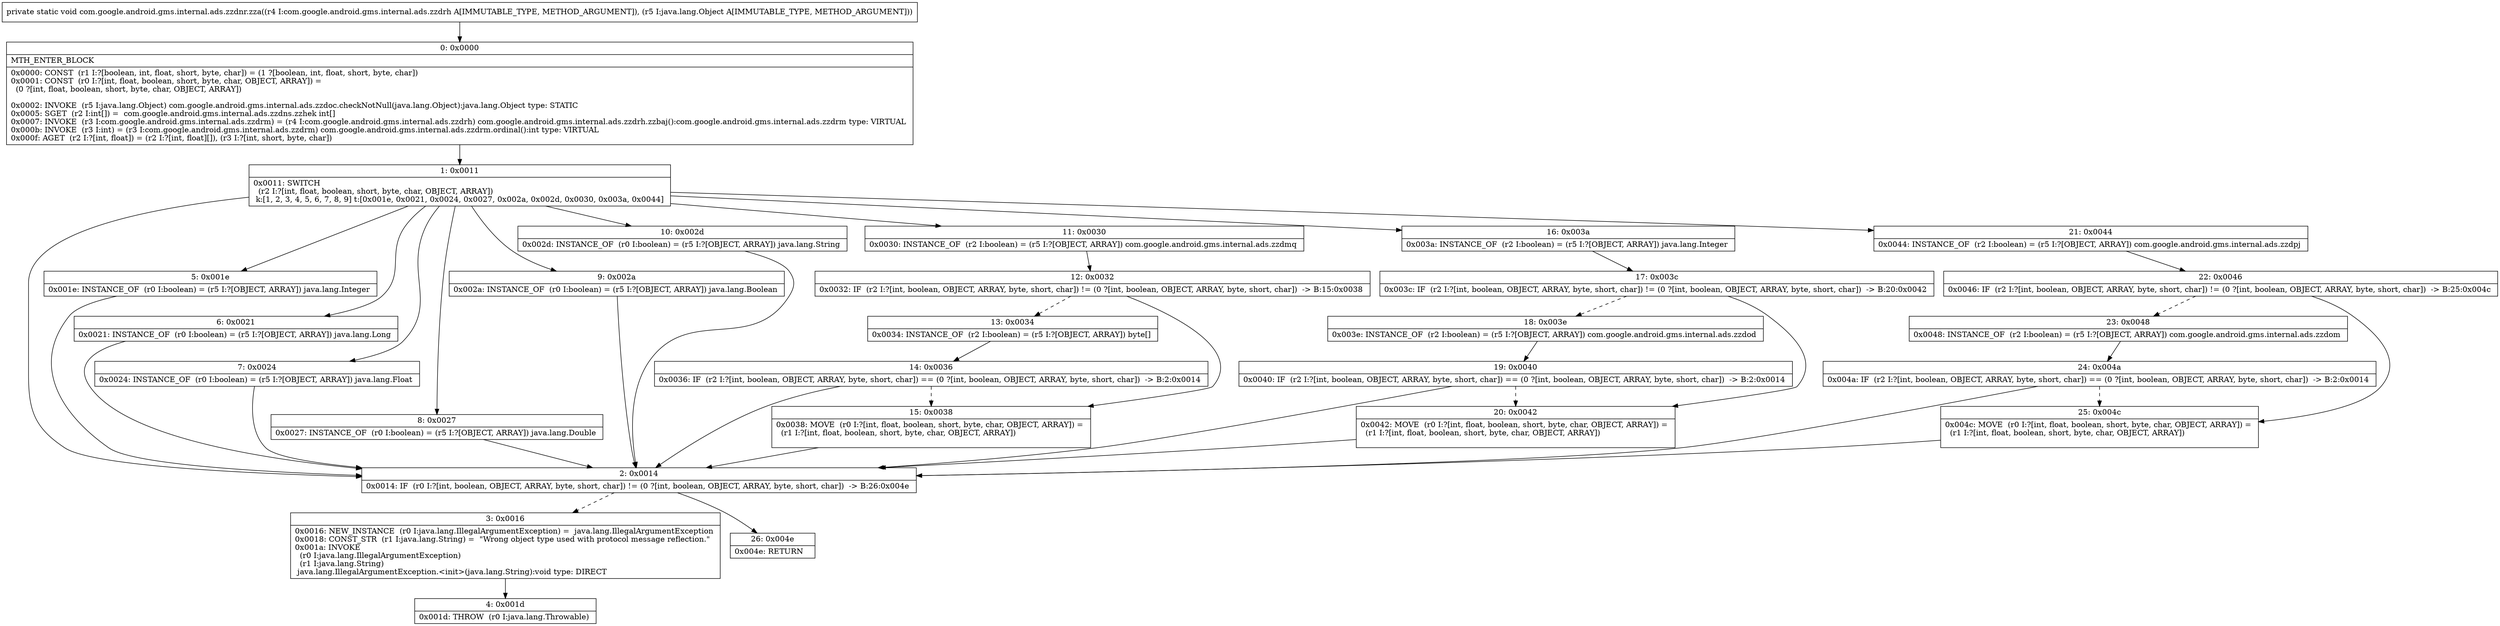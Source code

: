 digraph "CFG forcom.google.android.gms.internal.ads.zzdnr.zza(Lcom\/google\/android\/gms\/internal\/ads\/zzdrh;Ljava\/lang\/Object;)V" {
Node_0 [shape=record,label="{0\:\ 0x0000|MTH_ENTER_BLOCK\l|0x0000: CONST  (r1 I:?[boolean, int, float, short, byte, char]) = (1 ?[boolean, int, float, short, byte, char]) \l0x0001: CONST  (r0 I:?[int, float, boolean, short, byte, char, OBJECT, ARRAY]) = \l  (0 ?[int, float, boolean, short, byte, char, OBJECT, ARRAY])\l \l0x0002: INVOKE  (r5 I:java.lang.Object) com.google.android.gms.internal.ads.zzdoc.checkNotNull(java.lang.Object):java.lang.Object type: STATIC \l0x0005: SGET  (r2 I:int[]) =  com.google.android.gms.internal.ads.zzdns.zzhek int[] \l0x0007: INVOKE  (r3 I:com.google.android.gms.internal.ads.zzdrm) = (r4 I:com.google.android.gms.internal.ads.zzdrh) com.google.android.gms.internal.ads.zzdrh.zzbaj():com.google.android.gms.internal.ads.zzdrm type: VIRTUAL \l0x000b: INVOKE  (r3 I:int) = (r3 I:com.google.android.gms.internal.ads.zzdrm) com.google.android.gms.internal.ads.zzdrm.ordinal():int type: VIRTUAL \l0x000f: AGET  (r2 I:?[int, float]) = (r2 I:?[int, float][]), (r3 I:?[int, short, byte, char]) \l}"];
Node_1 [shape=record,label="{1\:\ 0x0011|0x0011: SWITCH  \l  (r2 I:?[int, float, boolean, short, byte, char, OBJECT, ARRAY])\l k:[1, 2, 3, 4, 5, 6, 7, 8, 9] t:[0x001e, 0x0021, 0x0024, 0x0027, 0x002a, 0x002d, 0x0030, 0x003a, 0x0044] \l}"];
Node_2 [shape=record,label="{2\:\ 0x0014|0x0014: IF  (r0 I:?[int, boolean, OBJECT, ARRAY, byte, short, char]) != (0 ?[int, boolean, OBJECT, ARRAY, byte, short, char])  \-\> B:26:0x004e \l}"];
Node_3 [shape=record,label="{3\:\ 0x0016|0x0016: NEW_INSTANCE  (r0 I:java.lang.IllegalArgumentException) =  java.lang.IllegalArgumentException \l0x0018: CONST_STR  (r1 I:java.lang.String) =  \"Wrong object type used with protocol message reflection.\" \l0x001a: INVOKE  \l  (r0 I:java.lang.IllegalArgumentException)\l  (r1 I:java.lang.String)\l java.lang.IllegalArgumentException.\<init\>(java.lang.String):void type: DIRECT \l}"];
Node_4 [shape=record,label="{4\:\ 0x001d|0x001d: THROW  (r0 I:java.lang.Throwable) \l}"];
Node_5 [shape=record,label="{5\:\ 0x001e|0x001e: INSTANCE_OF  (r0 I:boolean) = (r5 I:?[OBJECT, ARRAY]) java.lang.Integer \l}"];
Node_6 [shape=record,label="{6\:\ 0x0021|0x0021: INSTANCE_OF  (r0 I:boolean) = (r5 I:?[OBJECT, ARRAY]) java.lang.Long \l}"];
Node_7 [shape=record,label="{7\:\ 0x0024|0x0024: INSTANCE_OF  (r0 I:boolean) = (r5 I:?[OBJECT, ARRAY]) java.lang.Float \l}"];
Node_8 [shape=record,label="{8\:\ 0x0027|0x0027: INSTANCE_OF  (r0 I:boolean) = (r5 I:?[OBJECT, ARRAY]) java.lang.Double \l}"];
Node_9 [shape=record,label="{9\:\ 0x002a|0x002a: INSTANCE_OF  (r0 I:boolean) = (r5 I:?[OBJECT, ARRAY]) java.lang.Boolean \l}"];
Node_10 [shape=record,label="{10\:\ 0x002d|0x002d: INSTANCE_OF  (r0 I:boolean) = (r5 I:?[OBJECT, ARRAY]) java.lang.String \l}"];
Node_11 [shape=record,label="{11\:\ 0x0030|0x0030: INSTANCE_OF  (r2 I:boolean) = (r5 I:?[OBJECT, ARRAY]) com.google.android.gms.internal.ads.zzdmq \l}"];
Node_12 [shape=record,label="{12\:\ 0x0032|0x0032: IF  (r2 I:?[int, boolean, OBJECT, ARRAY, byte, short, char]) != (0 ?[int, boolean, OBJECT, ARRAY, byte, short, char])  \-\> B:15:0x0038 \l}"];
Node_13 [shape=record,label="{13\:\ 0x0034|0x0034: INSTANCE_OF  (r2 I:boolean) = (r5 I:?[OBJECT, ARRAY]) byte[] \l}"];
Node_14 [shape=record,label="{14\:\ 0x0036|0x0036: IF  (r2 I:?[int, boolean, OBJECT, ARRAY, byte, short, char]) == (0 ?[int, boolean, OBJECT, ARRAY, byte, short, char])  \-\> B:2:0x0014 \l}"];
Node_15 [shape=record,label="{15\:\ 0x0038|0x0038: MOVE  (r0 I:?[int, float, boolean, short, byte, char, OBJECT, ARRAY]) = \l  (r1 I:?[int, float, boolean, short, byte, char, OBJECT, ARRAY])\l \l}"];
Node_16 [shape=record,label="{16\:\ 0x003a|0x003a: INSTANCE_OF  (r2 I:boolean) = (r5 I:?[OBJECT, ARRAY]) java.lang.Integer \l}"];
Node_17 [shape=record,label="{17\:\ 0x003c|0x003c: IF  (r2 I:?[int, boolean, OBJECT, ARRAY, byte, short, char]) != (0 ?[int, boolean, OBJECT, ARRAY, byte, short, char])  \-\> B:20:0x0042 \l}"];
Node_18 [shape=record,label="{18\:\ 0x003e|0x003e: INSTANCE_OF  (r2 I:boolean) = (r5 I:?[OBJECT, ARRAY]) com.google.android.gms.internal.ads.zzdod \l}"];
Node_19 [shape=record,label="{19\:\ 0x0040|0x0040: IF  (r2 I:?[int, boolean, OBJECT, ARRAY, byte, short, char]) == (0 ?[int, boolean, OBJECT, ARRAY, byte, short, char])  \-\> B:2:0x0014 \l}"];
Node_20 [shape=record,label="{20\:\ 0x0042|0x0042: MOVE  (r0 I:?[int, float, boolean, short, byte, char, OBJECT, ARRAY]) = \l  (r1 I:?[int, float, boolean, short, byte, char, OBJECT, ARRAY])\l \l}"];
Node_21 [shape=record,label="{21\:\ 0x0044|0x0044: INSTANCE_OF  (r2 I:boolean) = (r5 I:?[OBJECT, ARRAY]) com.google.android.gms.internal.ads.zzdpj \l}"];
Node_22 [shape=record,label="{22\:\ 0x0046|0x0046: IF  (r2 I:?[int, boolean, OBJECT, ARRAY, byte, short, char]) != (0 ?[int, boolean, OBJECT, ARRAY, byte, short, char])  \-\> B:25:0x004c \l}"];
Node_23 [shape=record,label="{23\:\ 0x0048|0x0048: INSTANCE_OF  (r2 I:boolean) = (r5 I:?[OBJECT, ARRAY]) com.google.android.gms.internal.ads.zzdom \l}"];
Node_24 [shape=record,label="{24\:\ 0x004a|0x004a: IF  (r2 I:?[int, boolean, OBJECT, ARRAY, byte, short, char]) == (0 ?[int, boolean, OBJECT, ARRAY, byte, short, char])  \-\> B:2:0x0014 \l}"];
Node_25 [shape=record,label="{25\:\ 0x004c|0x004c: MOVE  (r0 I:?[int, float, boolean, short, byte, char, OBJECT, ARRAY]) = \l  (r1 I:?[int, float, boolean, short, byte, char, OBJECT, ARRAY])\l \l}"];
Node_26 [shape=record,label="{26\:\ 0x004e|0x004e: RETURN   \l}"];
MethodNode[shape=record,label="{private static void com.google.android.gms.internal.ads.zzdnr.zza((r4 I:com.google.android.gms.internal.ads.zzdrh A[IMMUTABLE_TYPE, METHOD_ARGUMENT]), (r5 I:java.lang.Object A[IMMUTABLE_TYPE, METHOD_ARGUMENT])) }"];
MethodNode -> Node_0;
Node_0 -> Node_1;
Node_1 -> Node_2;
Node_1 -> Node_5;
Node_1 -> Node_6;
Node_1 -> Node_7;
Node_1 -> Node_8;
Node_1 -> Node_9;
Node_1 -> Node_10;
Node_1 -> Node_11;
Node_1 -> Node_16;
Node_1 -> Node_21;
Node_2 -> Node_3[style=dashed];
Node_2 -> Node_26;
Node_3 -> Node_4;
Node_5 -> Node_2;
Node_6 -> Node_2;
Node_7 -> Node_2;
Node_8 -> Node_2;
Node_9 -> Node_2;
Node_10 -> Node_2;
Node_11 -> Node_12;
Node_12 -> Node_13[style=dashed];
Node_12 -> Node_15;
Node_13 -> Node_14;
Node_14 -> Node_2;
Node_14 -> Node_15[style=dashed];
Node_15 -> Node_2;
Node_16 -> Node_17;
Node_17 -> Node_18[style=dashed];
Node_17 -> Node_20;
Node_18 -> Node_19;
Node_19 -> Node_2;
Node_19 -> Node_20[style=dashed];
Node_20 -> Node_2;
Node_21 -> Node_22;
Node_22 -> Node_23[style=dashed];
Node_22 -> Node_25;
Node_23 -> Node_24;
Node_24 -> Node_2;
Node_24 -> Node_25[style=dashed];
Node_25 -> Node_2;
}

